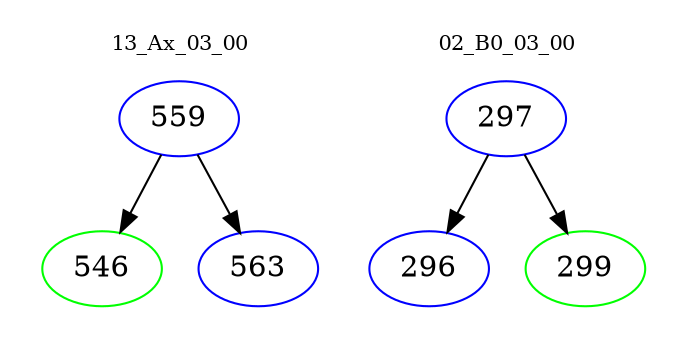 digraph{
subgraph cluster_0 {
color = white
label = "13_Ax_03_00";
fontsize=10;
T0_559 [label="559", color="blue"]
T0_559 -> T0_546 [color="black"]
T0_546 [label="546", color="green"]
T0_559 -> T0_563 [color="black"]
T0_563 [label="563", color="blue"]
}
subgraph cluster_1 {
color = white
label = "02_B0_03_00";
fontsize=10;
T1_297 [label="297", color="blue"]
T1_297 -> T1_296 [color="black"]
T1_296 [label="296", color="blue"]
T1_297 -> T1_299 [color="black"]
T1_299 [label="299", color="green"]
}
}
